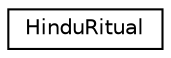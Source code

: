 digraph "Graphical Class Hierarchy"
{
  edge [fontname="Helvetica",fontsize="10",labelfontname="Helvetica",labelfontsize="10"];
  node [fontname="Helvetica",fontsize="10",shape=record];
  rankdir="LR";
  Node1 [label="HinduRitual",height=0.2,width=0.4,color="black", fillcolor="white", style="filled",URL="$classHinduRitual.html"];
}
